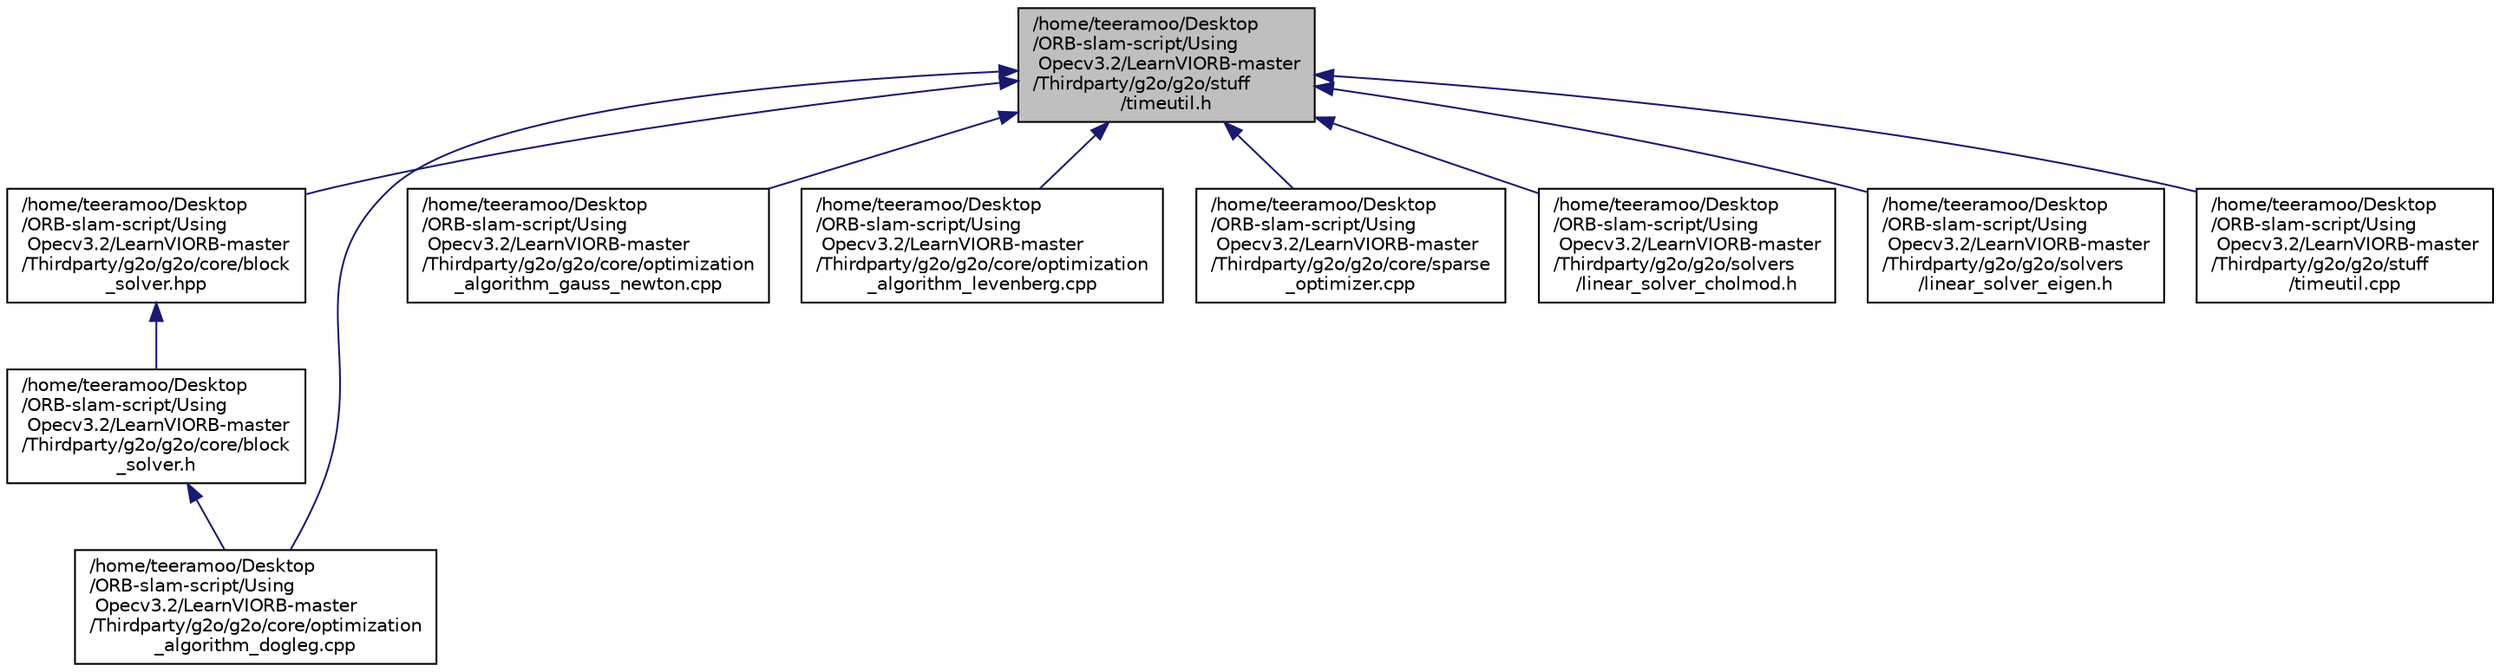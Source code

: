 digraph "/home/teeramoo/Desktop/ORB-slam-script/Using Opecv3.2/LearnVIORB-master/Thirdparty/g2o/g2o/stuff/timeutil.h"
{
  edge [fontname="Helvetica",fontsize="10",labelfontname="Helvetica",labelfontsize="10"];
  node [fontname="Helvetica",fontsize="10",shape=record];
  Node1 [label="/home/teeramoo/Desktop\l/ORB-slam-script/Using\l Opecv3.2/LearnVIORB-master\l/Thirdparty/g2o/g2o/stuff\l/timeutil.h",height=0.2,width=0.4,color="black", fillcolor="grey75", style="filled", fontcolor="black"];
  Node1 -> Node2 [dir="back",color="midnightblue",fontsize="10",style="solid",fontname="Helvetica"];
  Node2 [label="/home/teeramoo/Desktop\l/ORB-slam-script/Using\l Opecv3.2/LearnVIORB-master\l/Thirdparty/g2o/g2o/core/block\l_solver.hpp",height=0.2,width=0.4,color="black", fillcolor="white", style="filled",URL="$block__solver_8hpp.html"];
  Node2 -> Node3 [dir="back",color="midnightblue",fontsize="10",style="solid",fontname="Helvetica"];
  Node3 [label="/home/teeramoo/Desktop\l/ORB-slam-script/Using\l Opecv3.2/LearnVIORB-master\l/Thirdparty/g2o/g2o/core/block\l_solver.h",height=0.2,width=0.4,color="black", fillcolor="white", style="filled",URL="$block__solver_8h.html"];
  Node3 -> Node4 [dir="back",color="midnightblue",fontsize="10",style="solid",fontname="Helvetica"];
  Node4 [label="/home/teeramoo/Desktop\l/ORB-slam-script/Using\l Opecv3.2/LearnVIORB-master\l/Thirdparty/g2o/g2o/core/optimization\l_algorithm_dogleg.cpp",height=0.2,width=0.4,color="black", fillcolor="white", style="filled",URL="$optimization__algorithm__dogleg_8cpp.html"];
  Node1 -> Node4 [dir="back",color="midnightblue",fontsize="10",style="solid",fontname="Helvetica"];
  Node1 -> Node5 [dir="back",color="midnightblue",fontsize="10",style="solid",fontname="Helvetica"];
  Node5 [label="/home/teeramoo/Desktop\l/ORB-slam-script/Using\l Opecv3.2/LearnVIORB-master\l/Thirdparty/g2o/g2o/core/optimization\l_algorithm_gauss_newton.cpp",height=0.2,width=0.4,color="black", fillcolor="white", style="filled",URL="$optimization__algorithm__gauss__newton_8cpp.html"];
  Node1 -> Node6 [dir="back",color="midnightblue",fontsize="10",style="solid",fontname="Helvetica"];
  Node6 [label="/home/teeramoo/Desktop\l/ORB-slam-script/Using\l Opecv3.2/LearnVIORB-master\l/Thirdparty/g2o/g2o/core/optimization\l_algorithm_levenberg.cpp",height=0.2,width=0.4,color="black", fillcolor="white", style="filled",URL="$optimization__algorithm__levenberg_8cpp.html"];
  Node1 -> Node7 [dir="back",color="midnightblue",fontsize="10",style="solid",fontname="Helvetica"];
  Node7 [label="/home/teeramoo/Desktop\l/ORB-slam-script/Using\l Opecv3.2/LearnVIORB-master\l/Thirdparty/g2o/g2o/core/sparse\l_optimizer.cpp",height=0.2,width=0.4,color="black", fillcolor="white", style="filled",URL="$sparse__optimizer_8cpp.html"];
  Node1 -> Node8 [dir="back",color="midnightblue",fontsize="10",style="solid",fontname="Helvetica"];
  Node8 [label="/home/teeramoo/Desktop\l/ORB-slam-script/Using\l Opecv3.2/LearnVIORB-master\l/Thirdparty/g2o/g2o/solvers\l/linear_solver_cholmod.h",height=0.2,width=0.4,color="black", fillcolor="white", style="filled",URL="$linear__solver__cholmod_8h.html"];
  Node1 -> Node9 [dir="back",color="midnightblue",fontsize="10",style="solid",fontname="Helvetica"];
  Node9 [label="/home/teeramoo/Desktop\l/ORB-slam-script/Using\l Opecv3.2/LearnVIORB-master\l/Thirdparty/g2o/g2o/solvers\l/linear_solver_eigen.h",height=0.2,width=0.4,color="black", fillcolor="white", style="filled",URL="$linear__solver__eigen_8h.html"];
  Node1 -> Node10 [dir="back",color="midnightblue",fontsize="10",style="solid",fontname="Helvetica"];
  Node10 [label="/home/teeramoo/Desktop\l/ORB-slam-script/Using\l Opecv3.2/LearnVIORB-master\l/Thirdparty/g2o/g2o/stuff\l/timeutil.cpp",height=0.2,width=0.4,color="black", fillcolor="white", style="filled",URL="$timeutil_8cpp.html"];
}
